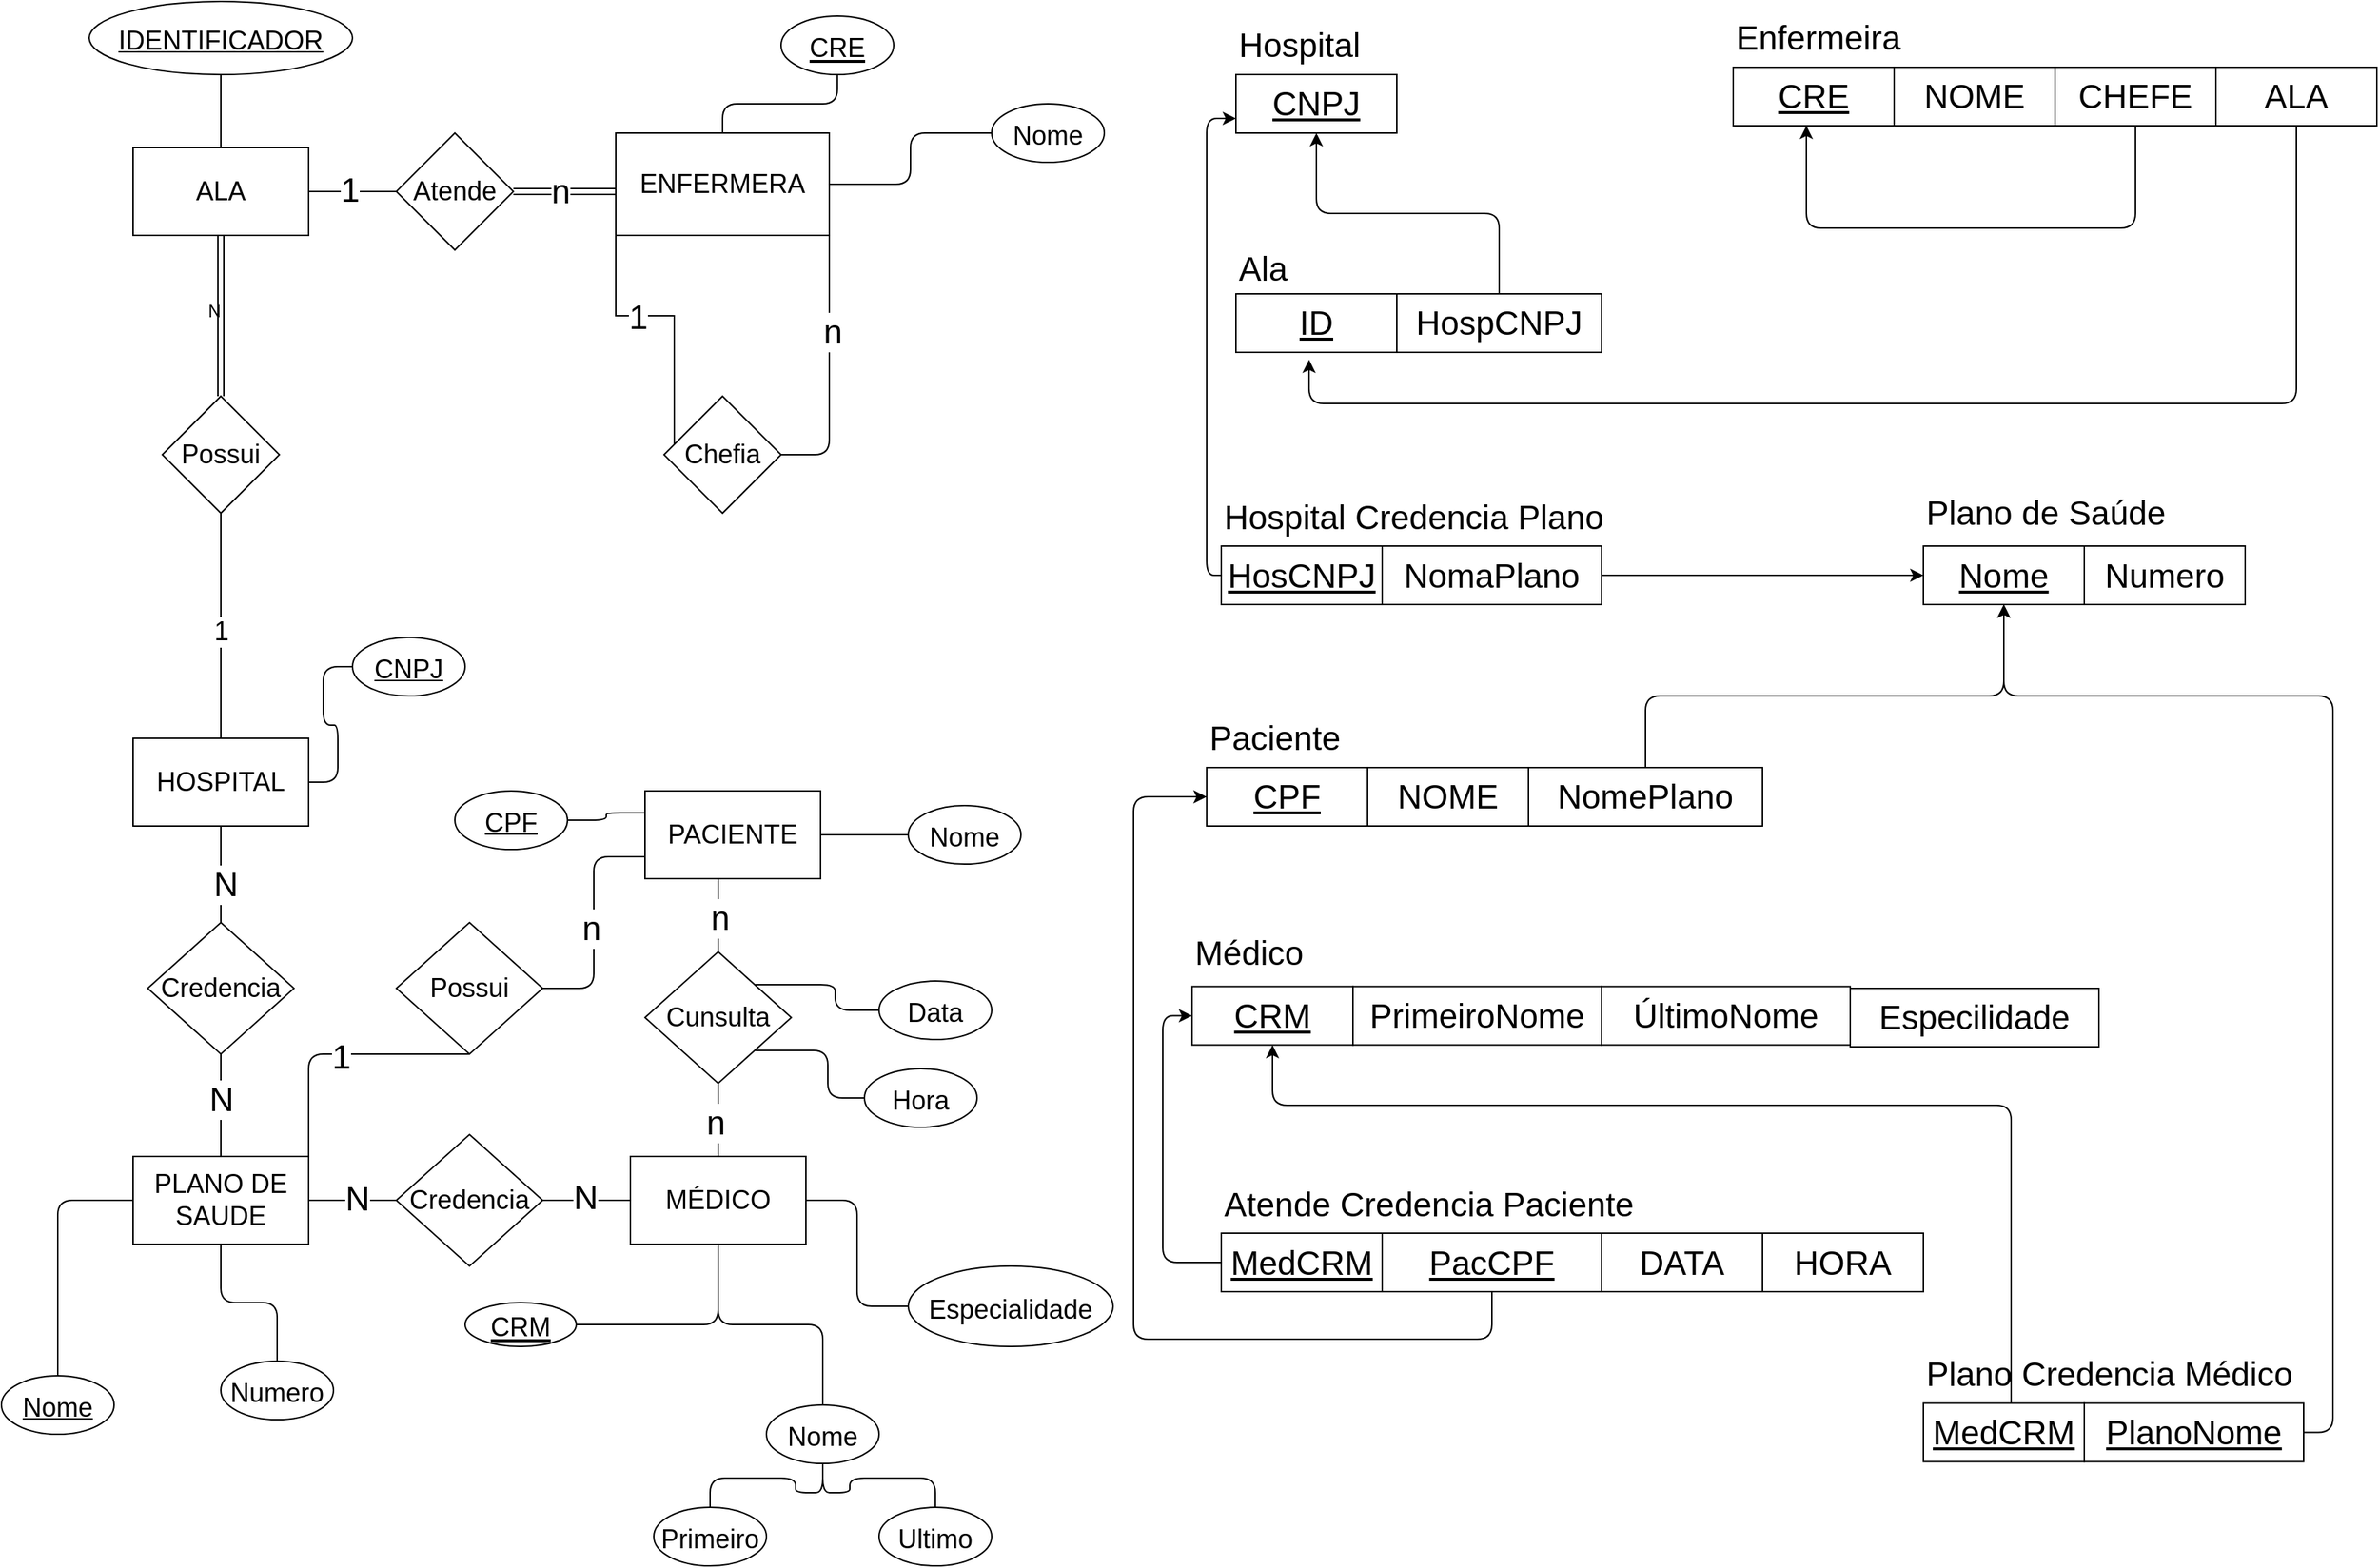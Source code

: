 <mxfile version="14.9.9" type="github">
  <diagram id="KbUfNCk6pT_lLODC6JdR" name="Page-1">
    <mxGraphModel dx="1314" dy="2149" grid="1" gridSize="10" guides="1" tooltips="1" connect="1" arrows="1" fold="1" page="1" pageScale="1" pageWidth="827" pageHeight="1169" math="0" shadow="0">
      <root>
        <mxCell id="0" />
        <mxCell id="1" parent="0" />
        <mxCell id="KDEMrrc6IDoYBbAUKzl8-1" value="&lt;font style=&quot;font-size: 18px&quot;&gt;HOSPITAL&lt;/font&gt;" style="rounded=0;whiteSpace=wrap;html=1;" vertex="1" parent="1">
          <mxGeometry x="116" y="559" width="120" height="60" as="geometry" />
        </mxCell>
        <mxCell id="KDEMrrc6IDoYBbAUKzl8-2" value="&lt;font style=&quot;font-size: 18px&quot;&gt;ALA&lt;/font&gt;" style="rounded=0;whiteSpace=wrap;html=1;" vertex="1" parent="1">
          <mxGeometry x="116" y="155" width="120" height="60" as="geometry" />
        </mxCell>
        <mxCell id="KDEMrrc6IDoYBbAUKzl8-3" value="&lt;font style=&quot;font-size: 18px&quot;&gt;Possui&lt;/font&gt;" style="rhombus;whiteSpace=wrap;html=1;" vertex="1" parent="1">
          <mxGeometry x="136" y="325" width="80" height="80" as="geometry" />
        </mxCell>
        <mxCell id="KDEMrrc6IDoYBbAUKzl8-4" value="" style="endArrow=none;html=1;exitX=0.5;exitY=0;exitDx=0;exitDy=0;entryX=0.5;entryY=1;entryDx=0;entryDy=0;" edge="1" parent="1" source="KDEMrrc6IDoYBbAUKzl8-1" target="KDEMrrc6IDoYBbAUKzl8-3">
          <mxGeometry width="50" height="50" relative="1" as="geometry">
            <mxPoint x="186" y="535" as="sourcePoint" />
            <mxPoint x="236" y="485" as="targetPoint" />
          </mxGeometry>
        </mxCell>
        <mxCell id="KDEMrrc6IDoYBbAUKzl8-12" value="&lt;font style=&quot;font-size: 18px&quot;&gt;1&lt;/font&gt;" style="edgeLabel;html=1;align=center;verticalAlign=middle;resizable=0;points=[];" vertex="1" connectable="0" parent="KDEMrrc6IDoYBbAUKzl8-4">
          <mxGeometry x="-0.228" relative="1" as="geometry">
            <mxPoint y="-14" as="offset" />
          </mxGeometry>
        </mxCell>
        <mxCell id="KDEMrrc6IDoYBbAUKzl8-10" value="" style="shape=link;html=1;rounded=0;exitX=0.5;exitY=1;exitDx=0;exitDy=0;entryX=0.5;entryY=0;entryDx=0;entryDy=0;" edge="1" parent="1" source="KDEMrrc6IDoYBbAUKzl8-2" target="KDEMrrc6IDoYBbAUKzl8-3">
          <mxGeometry relative="1" as="geometry">
            <mxPoint x="310" y="295" as="sourcePoint" />
            <mxPoint x="470" y="295" as="targetPoint" />
          </mxGeometry>
        </mxCell>
        <mxCell id="KDEMrrc6IDoYBbAUKzl8-11" value="N" style="resizable=0;html=1;align=right;verticalAlign=bottom;" connectable="0" vertex="1" parent="KDEMrrc6IDoYBbAUKzl8-10">
          <mxGeometry x="1" relative="1" as="geometry">
            <mxPoint y="-50" as="offset" />
          </mxGeometry>
        </mxCell>
        <mxCell id="KDEMrrc6IDoYBbAUKzl8-28" style="edgeStyle=orthogonalEdgeStyle;rounded=1;orthogonalLoop=1;jettySize=auto;html=1;entryX=1;entryY=0.5;entryDx=0;entryDy=0;fontSize=23;exitX=1;exitY=1;exitDx=0;exitDy=0;endArrow=none;endFill=0;" edge="1" parent="1" source="KDEMrrc6IDoYBbAUKzl8-13" target="KDEMrrc6IDoYBbAUKzl8-22">
          <mxGeometry relative="1" as="geometry">
            <Array as="points">
              <mxPoint x="592" y="365" />
            </Array>
          </mxGeometry>
        </mxCell>
        <mxCell id="KDEMrrc6IDoYBbAUKzl8-31" value="n" style="edgeLabel;html=1;align=center;verticalAlign=middle;resizable=0;points=[];fontSize=23;" vertex="1" connectable="0" parent="KDEMrrc6IDoYBbAUKzl8-28">
          <mxGeometry x="-0.277" y="2" relative="1" as="geometry">
            <mxPoint as="offset" />
          </mxGeometry>
        </mxCell>
        <mxCell id="KDEMrrc6IDoYBbAUKzl8-13" value="&lt;font style=&quot;font-size: 18px&quot;&gt;ENFERMERA&lt;/font&gt;" style="whiteSpace=wrap;html=1;align=center;" vertex="1" parent="1">
          <mxGeometry x="446" y="145" width="146" height="70" as="geometry" />
        </mxCell>
        <mxCell id="KDEMrrc6IDoYBbAUKzl8-14" value="&lt;font style=&quot;font-size: 18px&quot;&gt;Atende&lt;/font&gt;" style="rhombus;whiteSpace=wrap;html=1;" vertex="1" parent="1">
          <mxGeometry x="296" y="145" width="80" height="80" as="geometry" />
        </mxCell>
        <mxCell id="KDEMrrc6IDoYBbAUKzl8-15" value="" style="endArrow=none;html=1;exitX=1;exitY=0.5;exitDx=0;exitDy=0;entryX=0;entryY=0.5;entryDx=0;entryDy=0;" edge="1" parent="1" source="KDEMrrc6IDoYBbAUKzl8-2" target="KDEMrrc6IDoYBbAUKzl8-14">
          <mxGeometry width="50" height="50" relative="1" as="geometry">
            <mxPoint x="366" y="435" as="sourcePoint" />
            <mxPoint x="416" y="385" as="targetPoint" />
          </mxGeometry>
        </mxCell>
        <mxCell id="KDEMrrc6IDoYBbAUKzl8-21" value="1" style="edgeLabel;html=1;align=center;verticalAlign=middle;resizable=0;points=[];fontSize=23;" vertex="1" connectable="0" parent="KDEMrrc6IDoYBbAUKzl8-15">
          <mxGeometry x="-0.072" y="1" relative="1" as="geometry">
            <mxPoint as="offset" />
          </mxGeometry>
        </mxCell>
        <mxCell id="KDEMrrc6IDoYBbAUKzl8-16" value="" style="endArrow=none;html=1;exitX=1;exitY=0.5;exitDx=0;exitDy=0;fontSize=14;shape=link;" edge="1" parent="1" source="KDEMrrc6IDoYBbAUKzl8-14">
          <mxGeometry width="50" height="50" relative="1" as="geometry">
            <mxPoint x="366" y="435" as="sourcePoint" />
            <mxPoint x="446" y="185" as="targetPoint" />
          </mxGeometry>
        </mxCell>
        <mxCell id="KDEMrrc6IDoYBbAUKzl8-20" value="n" style="edgeLabel;html=1;align=center;verticalAlign=middle;resizable=0;points=[];fontSize=23;" vertex="1" connectable="0" parent="KDEMrrc6IDoYBbAUKzl8-16">
          <mxGeometry x="-0.098" relative="1" as="geometry">
            <mxPoint as="offset" />
          </mxGeometry>
        </mxCell>
        <mxCell id="KDEMrrc6IDoYBbAUKzl8-29" style="edgeStyle=orthogonalEdgeStyle;rounded=0;orthogonalLoop=1;jettySize=auto;html=1;fontSize=23;entryX=0;entryY=1;entryDx=0;entryDy=0;entryPerimeter=0;endArrow=none;endFill=0;exitX=0.088;exitY=0.5;exitDx=0;exitDy=0;exitPerimeter=0;" edge="1" parent="1" source="KDEMrrc6IDoYBbAUKzl8-22" target="KDEMrrc6IDoYBbAUKzl8-13">
          <mxGeometry relative="1" as="geometry">
            <mxPoint x="446" y="225" as="targetPoint" />
            <mxPoint x="476" y="365" as="sourcePoint" />
          </mxGeometry>
        </mxCell>
        <mxCell id="KDEMrrc6IDoYBbAUKzl8-30" value="1" style="edgeLabel;html=1;align=center;verticalAlign=middle;resizable=0;points=[];fontSize=23;" vertex="1" connectable="0" parent="KDEMrrc6IDoYBbAUKzl8-29">
          <mxGeometry x="0.265" y="1" relative="1" as="geometry">
            <mxPoint as="offset" />
          </mxGeometry>
        </mxCell>
        <mxCell id="KDEMrrc6IDoYBbAUKzl8-22" value="&lt;span style=&quot;font-size: 18px&quot;&gt;Chefia&lt;/span&gt;" style="rhombus;whiteSpace=wrap;html=1;" vertex="1" parent="1">
          <mxGeometry x="479" y="325" width="80" height="80" as="geometry" />
        </mxCell>
        <mxCell id="KDEMrrc6IDoYBbAUKzl8-34" style="edgeStyle=orthogonalEdgeStyle;rounded=1;orthogonalLoop=1;jettySize=auto;html=1;entryX=0.5;entryY=1;entryDx=0;entryDy=0;fontSize=23;endArrow=none;endFill=0;" edge="1" parent="1" source="KDEMrrc6IDoYBbAUKzl8-32" target="KDEMrrc6IDoYBbAUKzl8-1">
          <mxGeometry relative="1" as="geometry" />
        </mxCell>
        <mxCell id="KDEMrrc6IDoYBbAUKzl8-37" value="N" style="edgeLabel;html=1;align=center;verticalAlign=middle;resizable=0;points=[];fontSize=23;" vertex="1" connectable="0" parent="KDEMrrc6IDoYBbAUKzl8-34">
          <mxGeometry x="-0.207" y="-3" relative="1" as="geometry">
            <mxPoint as="offset" />
          </mxGeometry>
        </mxCell>
        <mxCell id="KDEMrrc6IDoYBbAUKzl8-35" style="edgeStyle=orthogonalEdgeStyle;rounded=1;orthogonalLoop=1;jettySize=auto;html=1;entryX=0.5;entryY=0;entryDx=0;entryDy=0;fontSize=23;endArrow=none;endFill=0;" edge="1" parent="1" source="KDEMrrc6IDoYBbAUKzl8-32" target="KDEMrrc6IDoYBbAUKzl8-33">
          <mxGeometry relative="1" as="geometry" />
        </mxCell>
        <mxCell id="KDEMrrc6IDoYBbAUKzl8-36" value="N" style="edgeLabel;html=1;align=center;verticalAlign=middle;resizable=0;points=[];fontSize=23;" vertex="1" connectable="0" parent="KDEMrrc6IDoYBbAUKzl8-35">
          <mxGeometry x="-0.118" relative="1" as="geometry">
            <mxPoint as="offset" />
          </mxGeometry>
        </mxCell>
        <mxCell id="KDEMrrc6IDoYBbAUKzl8-32" value="&lt;font style=&quot;font-size: 18px&quot;&gt;Credencia&lt;/font&gt;" style="rhombus;whiteSpace=wrap;html=1;" vertex="1" parent="1">
          <mxGeometry x="126" y="685" width="100" height="90" as="geometry" />
        </mxCell>
        <mxCell id="KDEMrrc6IDoYBbAUKzl8-70" style="edgeStyle=orthogonalEdgeStyle;rounded=1;orthogonalLoop=1;jettySize=auto;html=1;fontSize=23;endArrow=none;endFill=0;entryX=0.5;entryY=0;entryDx=0;entryDy=0;" edge="1" parent="1" source="KDEMrrc6IDoYBbAUKzl8-33" target="KDEMrrc6IDoYBbAUKzl8-71">
          <mxGeometry relative="1" as="geometry">
            <mxPoint x="176.0" y="1015" as="targetPoint" />
          </mxGeometry>
        </mxCell>
        <mxCell id="KDEMrrc6IDoYBbAUKzl8-33" value="&lt;font style=&quot;font-size: 18px&quot;&gt;PLANO DE&lt;br&gt;SAUDE&lt;br&gt;&lt;/font&gt;" style="rounded=0;whiteSpace=wrap;html=1;" vertex="1" parent="1">
          <mxGeometry x="116" y="845" width="120" height="60" as="geometry" />
        </mxCell>
        <mxCell id="KDEMrrc6IDoYBbAUKzl8-57" value="" style="edgeStyle=orthogonalEdgeStyle;rounded=1;orthogonalLoop=1;jettySize=auto;html=1;fontSize=23;endArrow=none;endFill=0;" edge="1" parent="1" source="KDEMrrc6IDoYBbAUKzl8-38">
          <mxGeometry relative="1" as="geometry">
            <mxPoint x="516" y="765" as="targetPoint" />
          </mxGeometry>
        </mxCell>
        <mxCell id="KDEMrrc6IDoYBbAUKzl8-38" value="&lt;font style=&quot;font-size: 18px&quot;&gt;MÉDICO&lt;br&gt;&lt;/font&gt;" style="rounded=0;whiteSpace=wrap;html=1;" vertex="1" parent="1">
          <mxGeometry x="456" y="845" width="120" height="60" as="geometry" />
        </mxCell>
        <mxCell id="KDEMrrc6IDoYBbAUKzl8-40" style="edgeStyle=orthogonalEdgeStyle;rounded=1;orthogonalLoop=1;jettySize=auto;html=1;entryX=1;entryY=0.5;entryDx=0;entryDy=0;fontSize=23;endArrow=none;endFill=0;" edge="1" parent="1" source="KDEMrrc6IDoYBbAUKzl8-39" target="KDEMrrc6IDoYBbAUKzl8-33">
          <mxGeometry relative="1" as="geometry" />
        </mxCell>
        <mxCell id="KDEMrrc6IDoYBbAUKzl8-42" value="N" style="edgeLabel;html=1;align=center;verticalAlign=middle;resizable=0;points=[];fontSize=23;" vertex="1" connectable="0" parent="KDEMrrc6IDoYBbAUKzl8-40">
          <mxGeometry x="-0.084" y="-1" relative="1" as="geometry">
            <mxPoint as="offset" />
          </mxGeometry>
        </mxCell>
        <mxCell id="KDEMrrc6IDoYBbAUKzl8-41" style="edgeStyle=orthogonalEdgeStyle;rounded=1;orthogonalLoop=1;jettySize=auto;html=1;entryX=0;entryY=0.5;entryDx=0;entryDy=0;fontSize=23;endArrow=none;endFill=0;" edge="1" parent="1" source="KDEMrrc6IDoYBbAUKzl8-39" target="KDEMrrc6IDoYBbAUKzl8-38">
          <mxGeometry relative="1" as="geometry" />
        </mxCell>
        <mxCell id="KDEMrrc6IDoYBbAUKzl8-43" value="N" style="edgeLabel;html=1;align=center;verticalAlign=middle;resizable=0;points=[];fontSize=23;" vertex="1" connectable="0" parent="KDEMrrc6IDoYBbAUKzl8-41">
          <mxGeometry x="-0.033" y="2" relative="1" as="geometry">
            <mxPoint as="offset" />
          </mxGeometry>
        </mxCell>
        <mxCell id="KDEMrrc6IDoYBbAUKzl8-39" value="&lt;font style=&quot;font-size: 18px&quot;&gt;Credencia&lt;/font&gt;" style="rhombus;whiteSpace=wrap;html=1;" vertex="1" parent="1">
          <mxGeometry x="296" y="830" width="100" height="90" as="geometry" />
        </mxCell>
        <mxCell id="KDEMrrc6IDoYBbAUKzl8-45" style="edgeStyle=orthogonalEdgeStyle;rounded=1;orthogonalLoop=1;jettySize=auto;html=1;fontSize=23;endArrow=none;endFill=0;" edge="1" parent="1" source="KDEMrrc6IDoYBbAUKzl8-44" target="KDEMrrc6IDoYBbAUKzl8-38">
          <mxGeometry relative="1" as="geometry" />
        </mxCell>
        <mxCell id="KDEMrrc6IDoYBbAUKzl8-44" value="&lt;u&gt;&lt;font style=&quot;font-size: 18px&quot;&gt;CRM&lt;/font&gt;&lt;/u&gt;" style="ellipse;whiteSpace=wrap;html=1;fontSize=23;" vertex="1" parent="1">
          <mxGeometry x="343" y="945" width="76" height="30" as="geometry" />
        </mxCell>
        <mxCell id="KDEMrrc6IDoYBbAUKzl8-47" style="edgeStyle=orthogonalEdgeStyle;rounded=1;orthogonalLoop=1;jettySize=auto;html=1;entryX=0.5;entryY=0;entryDx=0;entryDy=0;fontSize=23;endArrow=none;endFill=0;" edge="1" parent="1" source="KDEMrrc6IDoYBbAUKzl8-46" target="KDEMrrc6IDoYBbAUKzl8-13">
          <mxGeometry relative="1" as="geometry" />
        </mxCell>
        <mxCell id="KDEMrrc6IDoYBbAUKzl8-46" value="&lt;u&gt;&lt;font style=&quot;font-size: 18px&quot;&gt;CRE&lt;/font&gt;&lt;/u&gt;" style="ellipse;whiteSpace=wrap;html=1;fontSize=23;" vertex="1" parent="1">
          <mxGeometry x="559" y="65" width="77" height="40" as="geometry" />
        </mxCell>
        <mxCell id="KDEMrrc6IDoYBbAUKzl8-48" value="&lt;font style=&quot;font-size: 18px&quot;&gt;PACIENTE&lt;br&gt;&lt;/font&gt;" style="rounded=0;whiteSpace=wrap;html=1;" vertex="1" parent="1">
          <mxGeometry x="466" y="595" width="120" height="60" as="geometry" />
        </mxCell>
        <mxCell id="KDEMrrc6IDoYBbAUKzl8-50" style="edgeStyle=orthogonalEdgeStyle;rounded=1;orthogonalLoop=1;jettySize=auto;html=1;entryX=0.5;entryY=0;entryDx=0;entryDy=0;fontSize=23;endArrow=none;endFill=0;" edge="1" parent="1" source="KDEMrrc6IDoYBbAUKzl8-49" target="KDEMrrc6IDoYBbAUKzl8-38">
          <mxGeometry relative="1" as="geometry" />
        </mxCell>
        <mxCell id="KDEMrrc6IDoYBbAUKzl8-58" value="n" style="edgeLabel;html=1;align=center;verticalAlign=middle;resizable=0;points=[];fontSize=23;" vertex="1" connectable="0" parent="KDEMrrc6IDoYBbAUKzl8-50">
          <mxGeometry x="0.08" y="-2" relative="1" as="geometry">
            <mxPoint as="offset" />
          </mxGeometry>
        </mxCell>
        <mxCell id="KDEMrrc6IDoYBbAUKzl8-51" style="edgeStyle=orthogonalEdgeStyle;rounded=1;orthogonalLoop=1;jettySize=auto;html=1;fontSize=23;endArrow=none;endFill=0;" edge="1" parent="1" source="KDEMrrc6IDoYBbAUKzl8-49">
          <mxGeometry relative="1" as="geometry">
            <mxPoint x="516" y="655" as="targetPoint" />
          </mxGeometry>
        </mxCell>
        <mxCell id="KDEMrrc6IDoYBbAUKzl8-59" value="n" style="edgeLabel;html=1;align=center;verticalAlign=middle;resizable=0;points=[];fontSize=23;" vertex="1" connectable="0" parent="KDEMrrc6IDoYBbAUKzl8-51">
          <mxGeometry x="-0.08" y="-1" relative="1" as="geometry">
            <mxPoint as="offset" />
          </mxGeometry>
        </mxCell>
        <mxCell id="KDEMrrc6IDoYBbAUKzl8-49" value="&lt;font style=&quot;font-size: 18px&quot;&gt;Cunsulta&lt;/font&gt;" style="rhombus;whiteSpace=wrap;html=1;" vertex="1" parent="1">
          <mxGeometry x="466" y="705" width="100" height="90" as="geometry" />
        </mxCell>
        <mxCell id="KDEMrrc6IDoYBbAUKzl8-53" style="edgeStyle=orthogonalEdgeStyle;rounded=1;orthogonalLoop=1;jettySize=auto;html=1;fontSize=23;endArrow=none;endFill=0;entryX=1;entryY=0;entryDx=0;entryDy=0;" edge="1" parent="1" source="KDEMrrc6IDoYBbAUKzl8-52" target="KDEMrrc6IDoYBbAUKzl8-49">
          <mxGeometry relative="1" as="geometry" />
        </mxCell>
        <mxCell id="KDEMrrc6IDoYBbAUKzl8-52" value="&lt;span style=&quot;font-size: 18px&quot;&gt;Data&lt;/span&gt;" style="ellipse;whiteSpace=wrap;html=1;fontSize=23;" vertex="1" parent="1">
          <mxGeometry x="626" y="725" width="77" height="40" as="geometry" />
        </mxCell>
        <mxCell id="KDEMrrc6IDoYBbAUKzl8-55" style="edgeStyle=orthogonalEdgeStyle;rounded=1;orthogonalLoop=1;jettySize=auto;html=1;entryX=1;entryY=1;entryDx=0;entryDy=0;fontSize=23;endArrow=none;endFill=0;" edge="1" parent="1" source="KDEMrrc6IDoYBbAUKzl8-54" target="KDEMrrc6IDoYBbAUKzl8-49">
          <mxGeometry relative="1" as="geometry" />
        </mxCell>
        <mxCell id="KDEMrrc6IDoYBbAUKzl8-54" value="&lt;font style=&quot;font-size: 18px&quot;&gt;Hora&lt;/font&gt;" style="ellipse;whiteSpace=wrap;html=1;fontSize=23;" vertex="1" parent="1">
          <mxGeometry x="616" y="785" width="77" height="40" as="geometry" />
        </mxCell>
        <mxCell id="KDEMrrc6IDoYBbAUKzl8-62" style="edgeStyle=orthogonalEdgeStyle;rounded=1;orthogonalLoop=1;jettySize=auto;html=1;entryX=0;entryY=0.25;entryDx=0;entryDy=0;fontSize=23;endArrow=none;endFill=0;" edge="1" parent="1" source="KDEMrrc6IDoYBbAUKzl8-61" target="KDEMrrc6IDoYBbAUKzl8-48">
          <mxGeometry relative="1" as="geometry" />
        </mxCell>
        <mxCell id="KDEMrrc6IDoYBbAUKzl8-61" value="&lt;span style=&quot;font-size: 18px&quot;&gt;&lt;u&gt;CPF&lt;/u&gt;&lt;/span&gt;" style="ellipse;whiteSpace=wrap;html=1;fontSize=23;" vertex="1" parent="1">
          <mxGeometry x="336" y="595" width="77" height="40" as="geometry" />
        </mxCell>
        <mxCell id="KDEMrrc6IDoYBbAUKzl8-64" style="edgeStyle=orthogonalEdgeStyle;rounded=1;orthogonalLoop=1;jettySize=auto;html=1;entryX=1;entryY=0.5;entryDx=0;entryDy=0;fontSize=23;endArrow=none;endFill=0;" edge="1" parent="1" source="KDEMrrc6IDoYBbAUKzl8-63" target="KDEMrrc6IDoYBbAUKzl8-48">
          <mxGeometry relative="1" as="geometry" />
        </mxCell>
        <mxCell id="KDEMrrc6IDoYBbAUKzl8-63" value="&lt;span style=&quot;font-size: 18px&quot;&gt;Nome&lt;/span&gt;" style="ellipse;whiteSpace=wrap;html=1;fontSize=23;" vertex="1" parent="1">
          <mxGeometry x="646" y="605" width="77" height="40" as="geometry" />
        </mxCell>
        <mxCell id="KDEMrrc6IDoYBbAUKzl8-66" style="edgeStyle=orthogonalEdgeStyle;rounded=1;orthogonalLoop=1;jettySize=auto;html=1;entryX=1;entryY=0.5;entryDx=0;entryDy=0;fontSize=23;endArrow=none;endFill=0;" edge="1" parent="1" source="KDEMrrc6IDoYBbAUKzl8-65" target="KDEMrrc6IDoYBbAUKzl8-1">
          <mxGeometry relative="1" as="geometry" />
        </mxCell>
        <mxCell id="KDEMrrc6IDoYBbAUKzl8-65" value="&lt;span style=&quot;font-size: 18px&quot;&gt;&lt;u&gt;CNPJ&lt;/u&gt;&lt;/span&gt;" style="ellipse;whiteSpace=wrap;html=1;fontSize=23;" vertex="1" parent="1">
          <mxGeometry x="266" y="490" width="77" height="40" as="geometry" />
        </mxCell>
        <mxCell id="KDEMrrc6IDoYBbAUKzl8-68" style="edgeStyle=orthogonalEdgeStyle;rounded=1;orthogonalLoop=1;jettySize=auto;html=1;fontSize=23;endArrow=none;endFill=0;" edge="1" parent="1" source="KDEMrrc6IDoYBbAUKzl8-67" target="KDEMrrc6IDoYBbAUKzl8-2">
          <mxGeometry relative="1" as="geometry" />
        </mxCell>
        <mxCell id="KDEMrrc6IDoYBbAUKzl8-67" value="&lt;span style=&quot;font-size: 18px&quot;&gt;&lt;u&gt;IDENTIFICADOR&lt;/u&gt;&lt;/span&gt;" style="ellipse;whiteSpace=wrap;html=1;fontSize=23;" vertex="1" parent="1">
          <mxGeometry x="86" y="55" width="180" height="50" as="geometry" />
        </mxCell>
        <mxCell id="KDEMrrc6IDoYBbAUKzl8-71" value="&lt;span style=&quot;font-size: 18px&quot;&gt;&lt;u&gt;Nome&lt;/u&gt;&lt;/span&gt;" style="ellipse;whiteSpace=wrap;html=1;fontSize=23;" vertex="1" parent="1">
          <mxGeometry x="26" y="995" width="77" height="40" as="geometry" />
        </mxCell>
        <mxCell id="KDEMrrc6IDoYBbAUKzl8-73" style="edgeStyle=orthogonalEdgeStyle;rounded=1;orthogonalLoop=1;jettySize=auto;html=1;entryX=0.5;entryY=1;entryDx=0;entryDy=0;fontSize=23;endArrow=none;endFill=0;" edge="1" parent="1" source="KDEMrrc6IDoYBbAUKzl8-72" target="KDEMrrc6IDoYBbAUKzl8-33">
          <mxGeometry relative="1" as="geometry" />
        </mxCell>
        <mxCell id="KDEMrrc6IDoYBbAUKzl8-72" value="&lt;span style=&quot;font-size: 18px&quot;&gt;Numero&lt;/span&gt;" style="ellipse;whiteSpace=wrap;html=1;fontSize=23;" vertex="1" parent="1">
          <mxGeometry x="176" y="985" width="77" height="40" as="geometry" />
        </mxCell>
        <mxCell id="KDEMrrc6IDoYBbAUKzl8-75" style="edgeStyle=orthogonalEdgeStyle;rounded=1;orthogonalLoop=1;jettySize=auto;html=1;entryX=1;entryY=0;entryDx=0;entryDy=0;fontSize=23;endArrow=none;endFill=0;" edge="1" parent="1" source="KDEMrrc6IDoYBbAUKzl8-74" target="KDEMrrc6IDoYBbAUKzl8-33">
          <mxGeometry relative="1" as="geometry">
            <Array as="points">
              <mxPoint x="236" y="775" />
            </Array>
          </mxGeometry>
        </mxCell>
        <mxCell id="KDEMrrc6IDoYBbAUKzl8-77" value="1" style="edgeLabel;html=1;align=center;verticalAlign=middle;resizable=0;points=[];fontSize=23;" vertex="1" connectable="0" parent="KDEMrrc6IDoYBbAUKzl8-75">
          <mxGeometry x="-0.03" y="2" relative="1" as="geometry">
            <mxPoint x="-1" as="offset" />
          </mxGeometry>
        </mxCell>
        <mxCell id="KDEMrrc6IDoYBbAUKzl8-76" style="edgeStyle=orthogonalEdgeStyle;rounded=1;orthogonalLoop=1;jettySize=auto;html=1;entryX=0;entryY=0.75;entryDx=0;entryDy=0;fontSize=23;endArrow=none;endFill=0;" edge="1" parent="1" source="KDEMrrc6IDoYBbAUKzl8-74" target="KDEMrrc6IDoYBbAUKzl8-48">
          <mxGeometry relative="1" as="geometry" />
        </mxCell>
        <mxCell id="KDEMrrc6IDoYBbAUKzl8-78" value="n" style="edgeLabel;html=1;align=center;verticalAlign=middle;resizable=0;points=[];fontSize=23;" vertex="1" connectable="0" parent="KDEMrrc6IDoYBbAUKzl8-76">
          <mxGeometry x="-0.046" y="2" relative="1" as="geometry">
            <mxPoint as="offset" />
          </mxGeometry>
        </mxCell>
        <mxCell id="KDEMrrc6IDoYBbAUKzl8-74" value="&lt;font style=&quot;font-size: 18px&quot;&gt;Possui&lt;/font&gt;" style="rhombus;whiteSpace=wrap;html=1;" vertex="1" parent="1">
          <mxGeometry x="296" y="685" width="100" height="90" as="geometry" />
        </mxCell>
        <mxCell id="KDEMrrc6IDoYBbAUKzl8-81" style="edgeStyle=orthogonalEdgeStyle;rounded=1;orthogonalLoop=1;jettySize=auto;html=1;entryX=0.5;entryY=1;entryDx=0;entryDy=0;fontSize=23;endArrow=none;endFill=0;" edge="1" parent="1" source="KDEMrrc6IDoYBbAUKzl8-80" target="KDEMrrc6IDoYBbAUKzl8-38">
          <mxGeometry relative="1" as="geometry" />
        </mxCell>
        <mxCell id="KDEMrrc6IDoYBbAUKzl8-80" value="&lt;span style=&quot;font-size: 18px&quot;&gt;Nome&lt;/span&gt;" style="ellipse;whiteSpace=wrap;html=1;fontSize=23;" vertex="1" parent="1">
          <mxGeometry x="549" y="1015" width="77" height="40" as="geometry" />
        </mxCell>
        <mxCell id="KDEMrrc6IDoYBbAUKzl8-85" style="edgeStyle=orthogonalEdgeStyle;rounded=1;orthogonalLoop=1;jettySize=auto;html=1;entryX=0.5;entryY=1;entryDx=0;entryDy=0;fontSize=23;endArrow=none;endFill=0;" edge="1" parent="1" source="KDEMrrc6IDoYBbAUKzl8-82" target="KDEMrrc6IDoYBbAUKzl8-80">
          <mxGeometry relative="1" as="geometry" />
        </mxCell>
        <mxCell id="KDEMrrc6IDoYBbAUKzl8-82" value="&lt;span style=&quot;font-size: 18px&quot;&gt;Primeiro&lt;/span&gt;" style="ellipse;whiteSpace=wrap;html=1;fontSize=23;" vertex="1" parent="1">
          <mxGeometry x="472" y="1085" width="77" height="40" as="geometry" />
        </mxCell>
        <mxCell id="KDEMrrc6IDoYBbAUKzl8-84" style="edgeStyle=orthogonalEdgeStyle;rounded=1;orthogonalLoop=1;jettySize=auto;html=1;entryX=0.5;entryY=1;entryDx=0;entryDy=0;fontSize=23;endArrow=none;endFill=0;" edge="1" parent="1" source="KDEMrrc6IDoYBbAUKzl8-83" target="KDEMrrc6IDoYBbAUKzl8-80">
          <mxGeometry relative="1" as="geometry" />
        </mxCell>
        <mxCell id="KDEMrrc6IDoYBbAUKzl8-83" value="&lt;span style=&quot;font-size: 18px&quot;&gt;Ultimo&lt;/span&gt;" style="ellipse;whiteSpace=wrap;html=1;fontSize=23;" vertex="1" parent="1">
          <mxGeometry x="626" y="1085" width="77" height="40" as="geometry" />
        </mxCell>
        <mxCell id="KDEMrrc6IDoYBbAUKzl8-87" style="edgeStyle=orthogonalEdgeStyle;rounded=1;orthogonalLoop=1;jettySize=auto;html=1;entryX=1;entryY=0.5;entryDx=0;entryDy=0;fontSize=23;endArrow=none;endFill=0;" edge="1" parent="1" source="KDEMrrc6IDoYBbAUKzl8-86" target="KDEMrrc6IDoYBbAUKzl8-38">
          <mxGeometry relative="1" as="geometry" />
        </mxCell>
        <mxCell id="KDEMrrc6IDoYBbAUKzl8-86" value="&lt;span style=&quot;font-size: 18px&quot;&gt;Especialidade&lt;/span&gt;" style="ellipse;whiteSpace=wrap;html=1;fontSize=23;" vertex="1" parent="1">
          <mxGeometry x="646" y="920" width="140" height="55" as="geometry" />
        </mxCell>
        <mxCell id="KDEMrrc6IDoYBbAUKzl8-89" style="edgeStyle=orthogonalEdgeStyle;rounded=1;orthogonalLoop=1;jettySize=auto;html=1;entryX=1;entryY=0.5;entryDx=0;entryDy=0;fontSize=23;endArrow=none;endFill=0;" edge="1" parent="1" source="KDEMrrc6IDoYBbAUKzl8-88" target="KDEMrrc6IDoYBbAUKzl8-13">
          <mxGeometry relative="1" as="geometry" />
        </mxCell>
        <mxCell id="KDEMrrc6IDoYBbAUKzl8-88" value="&lt;span style=&quot;font-size: 18px&quot;&gt;Nome&lt;/span&gt;" style="ellipse;whiteSpace=wrap;html=1;fontSize=23;" vertex="1" parent="1">
          <mxGeometry x="703" y="125" width="77" height="40" as="geometry" />
        </mxCell>
        <mxCell id="KDEMrrc6IDoYBbAUKzl8-90" value="&lt;u&gt;CNPJ&lt;/u&gt;" style="whiteSpace=wrap;html=1;align=center;fontSize=23;" vertex="1" parent="1">
          <mxGeometry x="870" y="105" width="110" height="40" as="geometry" />
        </mxCell>
        <mxCell id="KDEMrrc6IDoYBbAUKzl8-91" value="Hospital" style="text;html=1;strokeColor=none;fillColor=none;align=left;verticalAlign=middle;whiteSpace=wrap;rounded=0;fontSize=23;" vertex="1" parent="1">
          <mxGeometry x="870" y="67.5" width="130" height="35" as="geometry" />
        </mxCell>
        <mxCell id="KDEMrrc6IDoYBbAUKzl8-95" value="&lt;u&gt;ID&lt;/u&gt;" style="whiteSpace=wrap;html=1;align=center;fontSize=23;" vertex="1" parent="1">
          <mxGeometry x="870" y="255" width="110" height="40" as="geometry" />
        </mxCell>
        <mxCell id="KDEMrrc6IDoYBbAUKzl8-96" value="Ala" style="text;html=1;strokeColor=none;fillColor=none;align=left;verticalAlign=middle;whiteSpace=wrap;rounded=0;fontSize=23;" vertex="1" parent="1">
          <mxGeometry x="870" y="215" width="130" height="45" as="geometry" />
        </mxCell>
        <mxCell id="KDEMrrc6IDoYBbAUKzl8-98" style="edgeStyle=orthogonalEdgeStyle;rounded=1;orthogonalLoop=1;jettySize=auto;html=1;entryX=0.5;entryY=1;entryDx=0;entryDy=0;fontSize=23;endArrow=classic;endFill=1;" edge="1" parent="1" source="KDEMrrc6IDoYBbAUKzl8-97" target="KDEMrrc6IDoYBbAUKzl8-90">
          <mxGeometry relative="1" as="geometry" />
        </mxCell>
        <mxCell id="KDEMrrc6IDoYBbAUKzl8-97" value="HospCNPJ" style="whiteSpace=wrap;html=1;align=center;fontSize=23;" vertex="1" parent="1">
          <mxGeometry x="980" y="255" width="140" height="40" as="geometry" />
        </mxCell>
        <mxCell id="KDEMrrc6IDoYBbAUKzl8-99" value="&lt;u&gt;CRE&lt;/u&gt;" style="whiteSpace=wrap;html=1;align=center;fontSize=23;" vertex="1" parent="1">
          <mxGeometry x="1210" y="100" width="110" height="40" as="geometry" />
        </mxCell>
        <mxCell id="KDEMrrc6IDoYBbAUKzl8-100" value="NOME" style="whiteSpace=wrap;html=1;align=center;fontSize=23;" vertex="1" parent="1">
          <mxGeometry x="1320" y="100" width="110" height="40" as="geometry" />
        </mxCell>
        <mxCell id="KDEMrrc6IDoYBbAUKzl8-106" style="edgeStyle=orthogonalEdgeStyle;rounded=1;orthogonalLoop=1;jettySize=auto;html=1;fontSize=23;endArrow=classic;endFill=1;" edge="1" parent="1" source="KDEMrrc6IDoYBbAUKzl8-103">
          <mxGeometry relative="1" as="geometry">
            <mxPoint x="1260" y="140" as="targetPoint" />
            <Array as="points">
              <mxPoint x="1485" y="210" />
              <mxPoint x="1260" y="210" />
            </Array>
          </mxGeometry>
        </mxCell>
        <mxCell id="KDEMrrc6IDoYBbAUKzl8-103" value="CHEFE" style="whiteSpace=wrap;html=1;align=center;fontSize=23;" vertex="1" parent="1">
          <mxGeometry x="1430" y="100" width="110" height="40" as="geometry" />
        </mxCell>
        <mxCell id="KDEMrrc6IDoYBbAUKzl8-107" style="edgeStyle=orthogonalEdgeStyle;rounded=1;orthogonalLoop=1;jettySize=auto;html=1;fontSize=23;endArrow=classic;endFill=1;" edge="1" parent="1" source="KDEMrrc6IDoYBbAUKzl8-104">
          <mxGeometry relative="1" as="geometry">
            <mxPoint x="920" y="300" as="targetPoint" />
            <Array as="points">
              <mxPoint x="1595" y="330" />
              <mxPoint x="920" y="330" />
            </Array>
          </mxGeometry>
        </mxCell>
        <mxCell id="KDEMrrc6IDoYBbAUKzl8-104" value="ALA" style="whiteSpace=wrap;html=1;align=center;fontSize=23;" vertex="1" parent="1">
          <mxGeometry x="1540" y="100" width="110" height="40" as="geometry" />
        </mxCell>
        <mxCell id="KDEMrrc6IDoYBbAUKzl8-105" value="Enfermeira" style="text;html=1;strokeColor=none;fillColor=none;align=left;verticalAlign=middle;whiteSpace=wrap;rounded=0;fontSize=23;" vertex="1" parent="1">
          <mxGeometry x="1210" y="62.5" width="130" height="35" as="geometry" />
        </mxCell>
        <mxCell id="KDEMrrc6IDoYBbAUKzl8-108" value="&lt;u&gt;Nome&lt;/u&gt;" style="whiteSpace=wrap;html=1;align=center;fontSize=23;" vertex="1" parent="1">
          <mxGeometry x="1340" y="427.5" width="110" height="40" as="geometry" />
        </mxCell>
        <mxCell id="KDEMrrc6IDoYBbAUKzl8-109" value="Numero" style="whiteSpace=wrap;html=1;align=center;fontSize=23;" vertex="1" parent="1">
          <mxGeometry x="1450" y="427.5" width="110" height="40" as="geometry" />
        </mxCell>
        <mxCell id="KDEMrrc6IDoYBbAUKzl8-112" value="Plano de Saúde" style="text;html=1;strokeColor=none;fillColor=none;align=left;verticalAlign=middle;whiteSpace=wrap;rounded=0;fontSize=23;" vertex="1" parent="1">
          <mxGeometry x="1340" y="390" width="190" height="30" as="geometry" />
        </mxCell>
        <mxCell id="KDEMrrc6IDoYBbAUKzl8-116" style="edgeStyle=orthogonalEdgeStyle;rounded=1;orthogonalLoop=1;jettySize=auto;html=1;fontSize=23;endArrow=classic;endFill=1;entryX=0;entryY=0.75;entryDx=0;entryDy=0;" edge="1" parent="1" source="KDEMrrc6IDoYBbAUKzl8-113" target="KDEMrrc6IDoYBbAUKzl8-90">
          <mxGeometry relative="1" as="geometry">
            <mxPoint x="810" y="130" as="targetPoint" />
            <Array as="points">
              <mxPoint x="850" y="448" />
              <mxPoint x="850" y="135" />
            </Array>
          </mxGeometry>
        </mxCell>
        <mxCell id="KDEMrrc6IDoYBbAUKzl8-113" value="&lt;u&gt;HosCNPJ&lt;/u&gt;" style="whiteSpace=wrap;html=1;align=center;fontSize=23;" vertex="1" parent="1">
          <mxGeometry x="860" y="427.5" width="110" height="40" as="geometry" />
        </mxCell>
        <mxCell id="KDEMrrc6IDoYBbAUKzl8-117" style="edgeStyle=orthogonalEdgeStyle;rounded=1;orthogonalLoop=1;jettySize=auto;html=1;fontSize=23;endArrow=classic;endFill=1;entryX=0;entryY=0.5;entryDx=0;entryDy=0;" edge="1" parent="1" source="KDEMrrc6IDoYBbAUKzl8-114" target="KDEMrrc6IDoYBbAUKzl8-108">
          <mxGeometry relative="1" as="geometry">
            <mxPoint x="1330" y="447.5" as="targetPoint" />
          </mxGeometry>
        </mxCell>
        <mxCell id="KDEMrrc6IDoYBbAUKzl8-114" value="NomaPlano" style="whiteSpace=wrap;html=1;align=center;fontSize=23;" vertex="1" parent="1">
          <mxGeometry x="970" y="427.5" width="150" height="40" as="geometry" />
        </mxCell>
        <mxCell id="KDEMrrc6IDoYBbAUKzl8-115" value="Hospital Credencia Plano" style="text;html=1;strokeColor=none;fillColor=none;align=left;verticalAlign=middle;whiteSpace=wrap;rounded=0;fontSize=23;" vertex="1" parent="1">
          <mxGeometry x="860" y="390" width="290" height="35" as="geometry" />
        </mxCell>
        <mxCell id="KDEMrrc6IDoYBbAUKzl8-118" value="&lt;u&gt;CPF&lt;/u&gt;" style="whiteSpace=wrap;html=1;align=center;fontSize=23;" vertex="1" parent="1">
          <mxGeometry x="850" y="579" width="110" height="40" as="geometry" />
        </mxCell>
        <mxCell id="KDEMrrc6IDoYBbAUKzl8-119" value="NOME" style="whiteSpace=wrap;html=1;align=center;fontSize=23;" vertex="1" parent="1">
          <mxGeometry x="960" y="579" width="110" height="40" as="geometry" />
        </mxCell>
        <mxCell id="KDEMrrc6IDoYBbAUKzl8-125" style="edgeStyle=orthogonalEdgeStyle;rounded=1;orthogonalLoop=1;jettySize=auto;html=1;entryX=0.5;entryY=1;entryDx=0;entryDy=0;fontSize=23;endArrow=classic;endFill=1;" edge="1" parent="1" source="KDEMrrc6IDoYBbAUKzl8-120" target="KDEMrrc6IDoYBbAUKzl8-108">
          <mxGeometry relative="1" as="geometry">
            <Array as="points">
              <mxPoint x="1150" y="530" />
              <mxPoint x="1395" y="530" />
            </Array>
          </mxGeometry>
        </mxCell>
        <mxCell id="KDEMrrc6IDoYBbAUKzl8-120" value="NomePlano" style="whiteSpace=wrap;html=1;align=center;fontSize=23;" vertex="1" parent="1">
          <mxGeometry x="1070" y="579" width="160" height="40" as="geometry" />
        </mxCell>
        <mxCell id="KDEMrrc6IDoYBbAUKzl8-122" value="Paciente" style="text;html=1;strokeColor=none;fillColor=none;align=left;verticalAlign=middle;whiteSpace=wrap;rounded=0;fontSize=23;" vertex="1" parent="1">
          <mxGeometry x="850" y="541.5" width="130" height="35" as="geometry" />
        </mxCell>
        <mxCell id="KDEMrrc6IDoYBbAUKzl8-136" style="edgeStyle=orthogonalEdgeStyle;rounded=1;orthogonalLoop=1;jettySize=auto;html=1;entryX=0;entryY=0.5;entryDx=0;entryDy=0;fontSize=23;endArrow=classic;endFill=1;" edge="1" parent="1" source="KDEMrrc6IDoYBbAUKzl8-126" target="KDEMrrc6IDoYBbAUKzl8-129">
          <mxGeometry relative="1" as="geometry">
            <Array as="points">
              <mxPoint x="820" y="918" />
              <mxPoint x="820" y="749" />
            </Array>
          </mxGeometry>
        </mxCell>
        <mxCell id="KDEMrrc6IDoYBbAUKzl8-126" value="&lt;u&gt;MedCRM&lt;/u&gt;" style="whiteSpace=wrap;html=1;align=center;fontSize=23;" vertex="1" parent="1">
          <mxGeometry x="860" y="897.5" width="110" height="40" as="geometry" />
        </mxCell>
        <mxCell id="KDEMrrc6IDoYBbAUKzl8-137" style="edgeStyle=orthogonalEdgeStyle;rounded=1;orthogonalLoop=1;jettySize=auto;html=1;entryX=0;entryY=0.5;entryDx=0;entryDy=0;fontSize=23;endArrow=classic;endFill=1;" edge="1" parent="1" source="KDEMrrc6IDoYBbAUKzl8-127" target="KDEMrrc6IDoYBbAUKzl8-118">
          <mxGeometry relative="1" as="geometry">
            <Array as="points">
              <mxPoint x="1045" y="970" />
              <mxPoint x="800" y="970" />
              <mxPoint x="800" y="599" />
            </Array>
          </mxGeometry>
        </mxCell>
        <mxCell id="KDEMrrc6IDoYBbAUKzl8-127" value="&lt;u&gt;PacCPF&lt;/u&gt;" style="whiteSpace=wrap;html=1;align=center;fontSize=23;" vertex="1" parent="1">
          <mxGeometry x="970" y="897.5" width="150" height="40" as="geometry" />
        </mxCell>
        <mxCell id="KDEMrrc6IDoYBbAUKzl8-128" value="Atende Credencia Paciente" style="text;html=1;strokeColor=none;fillColor=none;align=left;verticalAlign=middle;whiteSpace=wrap;rounded=0;fontSize=23;" vertex="1" parent="1">
          <mxGeometry x="860" y="860" width="290" height="35" as="geometry" />
        </mxCell>
        <mxCell id="KDEMrrc6IDoYBbAUKzl8-129" value="&lt;u&gt;CRM&lt;/u&gt;" style="whiteSpace=wrap;html=1;align=center;fontSize=23;" vertex="1" parent="1">
          <mxGeometry x="840" y="728.75" width="110" height="40" as="geometry" />
        </mxCell>
        <mxCell id="KDEMrrc6IDoYBbAUKzl8-130" value="PrimeiroNome" style="whiteSpace=wrap;html=1;align=center;fontSize=23;" vertex="1" parent="1">
          <mxGeometry x="950" y="728.75" width="170" height="40" as="geometry" />
        </mxCell>
        <mxCell id="KDEMrrc6IDoYBbAUKzl8-131" value="Médico" style="text;html=1;strokeColor=none;fillColor=none;align=left;verticalAlign=middle;whiteSpace=wrap;rounded=0;fontSize=23;" vertex="1" parent="1">
          <mxGeometry x="840" y="691.25" width="190" height="30" as="geometry" />
        </mxCell>
        <mxCell id="KDEMrrc6IDoYBbAUKzl8-132" value="ÚltimoNome" style="whiteSpace=wrap;html=1;align=center;fontSize=23;" vertex="1" parent="1">
          <mxGeometry x="1120" y="728.75" width="170" height="40" as="geometry" />
        </mxCell>
        <mxCell id="KDEMrrc6IDoYBbAUKzl8-133" value="Especilidade" style="whiteSpace=wrap;html=1;align=center;fontSize=23;" vertex="1" parent="1">
          <mxGeometry x="1290" y="730" width="170" height="40" as="geometry" />
        </mxCell>
        <mxCell id="KDEMrrc6IDoYBbAUKzl8-134" value="DATA" style="whiteSpace=wrap;html=1;align=center;fontSize=23;" vertex="1" parent="1">
          <mxGeometry x="1120" y="897.5" width="110" height="40" as="geometry" />
        </mxCell>
        <mxCell id="KDEMrrc6IDoYBbAUKzl8-135" value="HORA" style="whiteSpace=wrap;html=1;align=center;fontSize=23;" vertex="1" parent="1">
          <mxGeometry x="1230" y="897.5" width="110" height="40" as="geometry" />
        </mxCell>
        <mxCell id="KDEMrrc6IDoYBbAUKzl8-144" style="edgeStyle=orthogonalEdgeStyle;rounded=1;orthogonalLoop=1;jettySize=auto;html=1;entryX=0.5;entryY=1;entryDx=0;entryDy=0;fontSize=23;endArrow=classic;endFill=1;" edge="1" parent="1" source="KDEMrrc6IDoYBbAUKzl8-138" target="KDEMrrc6IDoYBbAUKzl8-129">
          <mxGeometry relative="1" as="geometry">
            <Array as="points">
              <mxPoint x="1400" y="810" />
              <mxPoint x="895" y="810" />
            </Array>
          </mxGeometry>
        </mxCell>
        <mxCell id="KDEMrrc6IDoYBbAUKzl8-138" value="&lt;u&gt;MedCRM&lt;/u&gt;" style="whiteSpace=wrap;html=1;align=center;fontSize=23;" vertex="1" parent="1">
          <mxGeometry x="1340" y="1013.75" width="110" height="40" as="geometry" />
        </mxCell>
        <mxCell id="KDEMrrc6IDoYBbAUKzl8-143" style="edgeStyle=orthogonalEdgeStyle;rounded=1;orthogonalLoop=1;jettySize=auto;html=1;entryX=0.5;entryY=1;entryDx=0;entryDy=0;fontSize=23;endArrow=classic;endFill=1;" edge="1" parent="1" source="KDEMrrc6IDoYBbAUKzl8-139" target="KDEMrrc6IDoYBbAUKzl8-108">
          <mxGeometry relative="1" as="geometry">
            <Array as="points">
              <mxPoint x="1620" y="1034" />
              <mxPoint x="1620" y="530" />
              <mxPoint x="1395" y="530" />
            </Array>
          </mxGeometry>
        </mxCell>
        <mxCell id="KDEMrrc6IDoYBbAUKzl8-139" value="&lt;u&gt;PlanoNome&lt;/u&gt;" style="whiteSpace=wrap;html=1;align=center;fontSize=23;" vertex="1" parent="1">
          <mxGeometry x="1450" y="1013.75" width="150" height="40" as="geometry" />
        </mxCell>
        <mxCell id="KDEMrrc6IDoYBbAUKzl8-140" value="Plano Credencia Médico" style="text;html=1;strokeColor=none;fillColor=none;align=left;verticalAlign=middle;whiteSpace=wrap;rounded=0;fontSize=23;" vertex="1" parent="1">
          <mxGeometry x="1340" y="976.25" width="290" height="35" as="geometry" />
        </mxCell>
      </root>
    </mxGraphModel>
  </diagram>
</mxfile>
